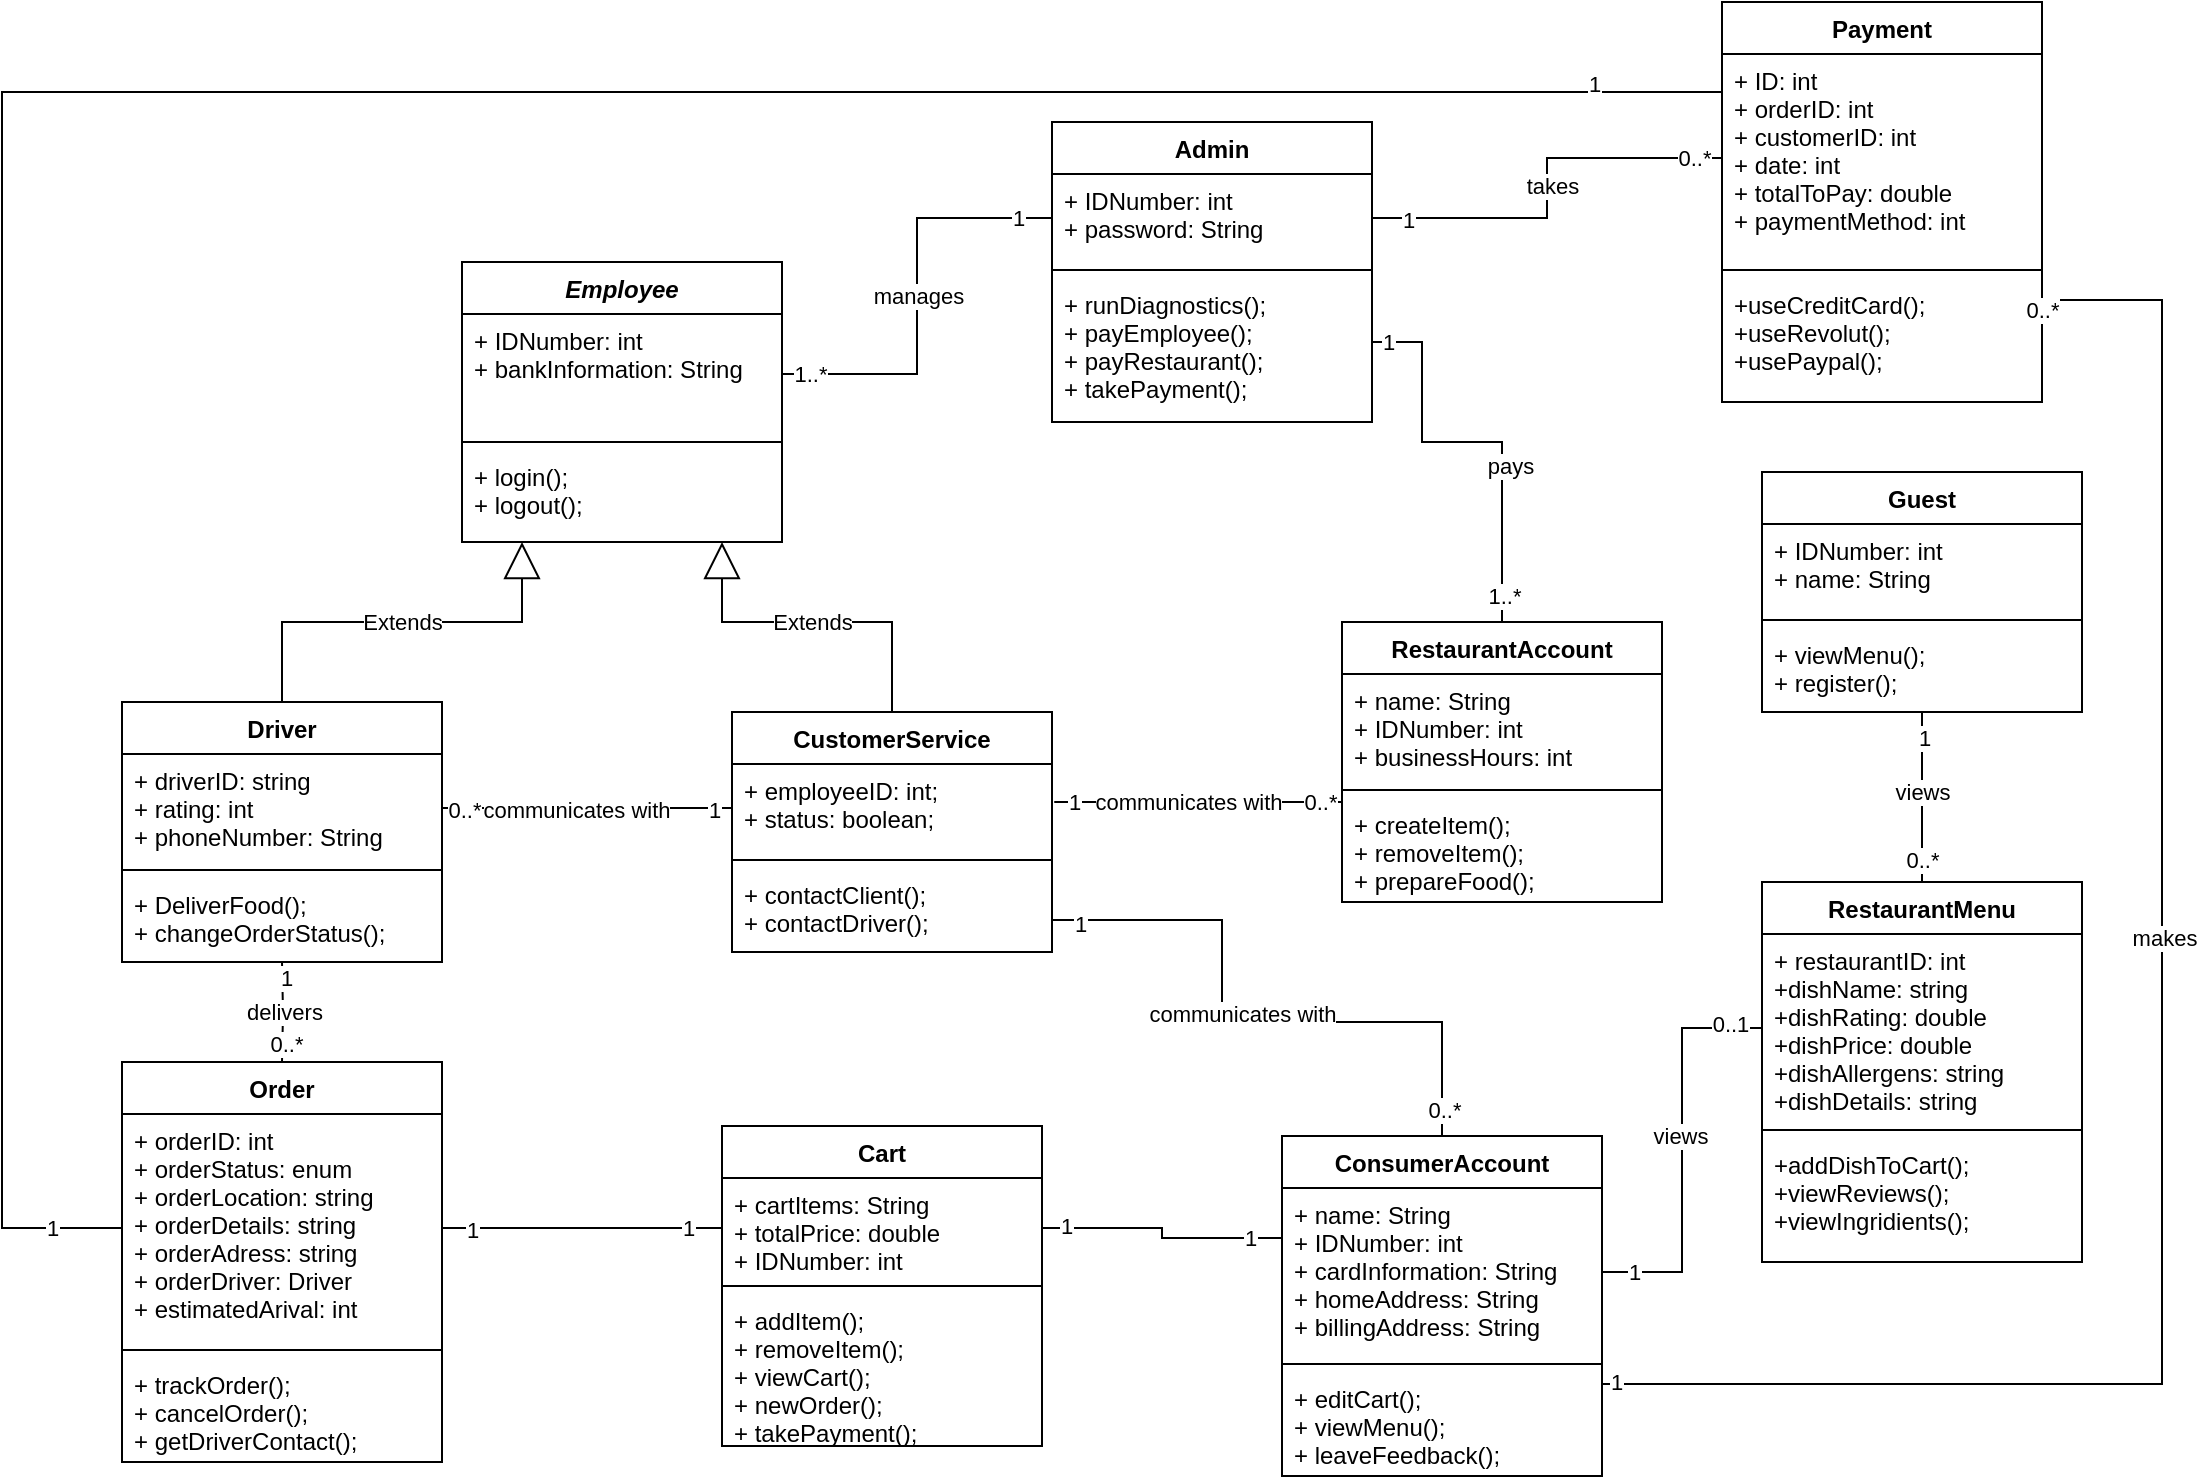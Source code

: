 <mxfile version="20.5.3" type="google"><diagram id="C5RBs43oDa-KdzZeNtuy" name="Page-1"><mxGraphModel grid="1" page="1" gridSize="10" guides="1" tooltips="1" connect="1" arrows="1" fold="1" pageScale="1" pageWidth="1169" pageHeight="827" math="0" shadow="0"><root><mxCell id="WIyWlLk6GJQsqaUBKTNV-0"/><mxCell id="WIyWlLk6GJQsqaUBKTNV-1" parent="WIyWlLk6GJQsqaUBKTNV-0"/><mxCell id="sEjoL5aRgryksudMsUuf-0" value="Cart" style="swimlane;fontStyle=1;align=center;verticalAlign=top;childLayout=stackLayout;horizontal=1;startSize=26;horizontalStack=0;resizeParent=1;resizeParentMax=0;resizeLast=0;collapsible=1;marginBottom=0;" vertex="1" parent="WIyWlLk6GJQsqaUBKTNV-1"><mxGeometry x="400" y="622" width="160" height="160" as="geometry"/></mxCell><mxCell id="sEjoL5aRgryksudMsUuf-1" value="+ cartItems: String&#10;+ totalPrice: double&#10;+ IDNumber: int" style="text;strokeColor=none;fillColor=none;align=left;verticalAlign=top;spacingLeft=4;spacingRight=4;overflow=hidden;rotatable=0;points=[[0,0.5],[1,0.5]];portConstraint=eastwest;" vertex="1" parent="sEjoL5aRgryksudMsUuf-0"><mxGeometry y="26" width="160" height="50" as="geometry"/></mxCell><mxCell id="sEjoL5aRgryksudMsUuf-2" value="" style="line;strokeWidth=1;fillColor=none;align=left;verticalAlign=middle;spacingTop=-1;spacingLeft=3;spacingRight=3;rotatable=0;labelPosition=right;points=[];portConstraint=eastwest;strokeColor=inherit;" vertex="1" parent="sEjoL5aRgryksudMsUuf-0"><mxGeometry y="76" width="160" height="8" as="geometry"/></mxCell><mxCell id="sEjoL5aRgryksudMsUuf-3" value="+ addItem();&#10;+ removeItem();&#10;+ viewCart();&#10;+ newOrder();&#10;+ takePayment();" style="text;strokeColor=none;fillColor=none;align=left;verticalAlign=top;spacingLeft=4;spacingRight=4;overflow=hidden;rotatable=0;points=[[0,0.5],[1,0.5]];portConstraint=eastwest;" vertex="1" parent="sEjoL5aRgryksudMsUuf-0"><mxGeometry y="84" width="160" height="76" as="geometry"/></mxCell><mxCell id="sEjoL5aRgryksudMsUuf-4" value="Guest" style="swimlane;fontStyle=1;align=center;verticalAlign=top;childLayout=stackLayout;horizontal=1;startSize=26;horizontalStack=0;resizeParent=1;resizeParentMax=0;resizeLast=0;collapsible=1;marginBottom=0;" vertex="1" parent="WIyWlLk6GJQsqaUBKTNV-1"><mxGeometry x="920" y="295" width="160" height="120" as="geometry"/></mxCell><mxCell id="sEjoL5aRgryksudMsUuf-5" value="+ IDNumber: int&#10;+ name: String&#10;" style="text;strokeColor=none;fillColor=none;align=left;verticalAlign=top;spacingLeft=4;spacingRight=4;overflow=hidden;rotatable=0;points=[[0,0.5],[1,0.5]];portConstraint=eastwest;" vertex="1" parent="sEjoL5aRgryksudMsUuf-4"><mxGeometry y="26" width="160" height="44" as="geometry"/></mxCell><mxCell id="sEjoL5aRgryksudMsUuf-6" value="" style="line;strokeWidth=1;fillColor=none;align=left;verticalAlign=middle;spacingTop=-1;spacingLeft=3;spacingRight=3;rotatable=0;labelPosition=right;points=[];portConstraint=eastwest;strokeColor=inherit;" vertex="1" parent="sEjoL5aRgryksudMsUuf-4"><mxGeometry y="70" width="160" height="8" as="geometry"/></mxCell><mxCell id="sEjoL5aRgryksudMsUuf-7" value="+ viewMenu();&#10;+ register();" style="text;strokeColor=none;fillColor=none;align=left;verticalAlign=top;spacingLeft=4;spacingRight=4;overflow=hidden;rotatable=0;points=[[0,0.5],[1,0.5]];portConstraint=eastwest;" vertex="1" parent="sEjoL5aRgryksudMsUuf-4"><mxGeometry y="78" width="160" height="42" as="geometry"/></mxCell><mxCell id="sEjoL5aRgryksudMsUuf-16" value="RestaurantAccount" style="swimlane;fontStyle=1;align=center;verticalAlign=top;childLayout=stackLayout;horizontal=1;startSize=26;horizontalStack=0;resizeParent=1;resizeParentMax=0;resizeLast=0;collapsible=1;marginBottom=0;" vertex="1" parent="WIyWlLk6GJQsqaUBKTNV-1"><mxGeometry x="710" y="370" width="160" height="140" as="geometry"/></mxCell><mxCell id="sEjoL5aRgryksudMsUuf-17" value="+ name: String&#10;+ IDNumber: int&#10;+ businessHours: int&#10;&#10;" style="text;strokeColor=none;fillColor=none;align=left;verticalAlign=top;spacingLeft=4;spacingRight=4;overflow=hidden;rotatable=0;points=[[0,0.5],[1,0.5]];portConstraint=eastwest;" vertex="1" parent="sEjoL5aRgryksudMsUuf-16"><mxGeometry y="26" width="160" height="54" as="geometry"/></mxCell><mxCell id="sEjoL5aRgryksudMsUuf-18" value="" style="line;strokeWidth=1;fillColor=none;align=left;verticalAlign=middle;spacingTop=-1;spacingLeft=3;spacingRight=3;rotatable=0;labelPosition=right;points=[];portConstraint=eastwest;strokeColor=inherit;" vertex="1" parent="sEjoL5aRgryksudMsUuf-16"><mxGeometry y="80" width="160" height="8" as="geometry"/></mxCell><mxCell id="sEjoL5aRgryksudMsUuf-19" value="+ createItem();&#10;+ removeItem();&#10;+ prepareFood();" style="text;strokeColor=none;fillColor=none;align=left;verticalAlign=top;spacingLeft=4;spacingRight=4;overflow=hidden;rotatable=0;points=[[0,0.5],[1,0.5]];portConstraint=eastwest;" vertex="1" parent="sEjoL5aRgryksudMsUuf-16"><mxGeometry y="88" width="160" height="52" as="geometry"/></mxCell><mxCell id="sEjoL5aRgryksudMsUuf-20" value="ConsumerAccount" style="swimlane;fontStyle=1;align=center;verticalAlign=top;childLayout=stackLayout;horizontal=1;startSize=26;horizontalStack=0;resizeParent=1;resizeParentMax=0;resizeLast=0;collapsible=1;marginBottom=0;" vertex="1" parent="WIyWlLk6GJQsqaUBKTNV-1"><mxGeometry x="680" y="627" width="160" height="170" as="geometry"/></mxCell><mxCell id="sEjoL5aRgryksudMsUuf-21" value="+ name: String&#10;+ IDNumber: int&#10;+ cardInformation: String&#10;+ homeAddress: String&#10;+ billingAddress: String&#10;&#10;- &#10;" style="text;strokeColor=none;fillColor=none;align=left;verticalAlign=top;spacingLeft=4;spacingRight=4;overflow=hidden;rotatable=0;points=[[0,0.5],[1,0.5]];portConstraint=eastwest;" vertex="1" parent="sEjoL5aRgryksudMsUuf-20"><mxGeometry y="26" width="160" height="84" as="geometry"/></mxCell><mxCell id="sEjoL5aRgryksudMsUuf-22" value="" style="line;strokeWidth=1;fillColor=none;align=left;verticalAlign=middle;spacingTop=-1;spacingLeft=3;spacingRight=3;rotatable=0;labelPosition=right;points=[];portConstraint=eastwest;strokeColor=inherit;" vertex="1" parent="sEjoL5aRgryksudMsUuf-20"><mxGeometry y="110" width="160" height="8" as="geometry"/></mxCell><mxCell id="sEjoL5aRgryksudMsUuf-23" value="+ editCart();&#10;+ viewMenu();&#10;+ leaveFeedback();" style="text;strokeColor=none;fillColor=none;align=left;verticalAlign=top;spacingLeft=4;spacingRight=4;overflow=hidden;rotatable=0;points=[[0,0.5],[1,0.5]];portConstraint=eastwest;" vertex="1" parent="sEjoL5aRgryksudMsUuf-20"><mxGeometry y="118" width="160" height="52" as="geometry"/></mxCell><mxCell id="sEjoL5aRgryksudMsUuf-24" value="CustomerService" style="swimlane;fontStyle=1;align=center;verticalAlign=top;childLayout=stackLayout;horizontal=1;startSize=26;horizontalStack=0;resizeParent=1;resizeParentMax=0;resizeLast=0;collapsible=1;marginBottom=0;" vertex="1" parent="WIyWlLk6GJQsqaUBKTNV-1"><mxGeometry x="405" y="415" width="160" height="120" as="geometry"/></mxCell><mxCell id="sEjoL5aRgryksudMsUuf-25" value="+ employeeID: int;&#10;+ status: boolean;" style="text;strokeColor=none;fillColor=none;align=left;verticalAlign=top;spacingLeft=4;spacingRight=4;overflow=hidden;rotatable=0;points=[[0,0.5],[1,0.5]];portConstraint=eastwest;" vertex="1" parent="sEjoL5aRgryksudMsUuf-24"><mxGeometry y="26" width="160" height="44" as="geometry"/></mxCell><mxCell id="sEjoL5aRgryksudMsUuf-26" value="" style="line;strokeWidth=1;fillColor=none;align=left;verticalAlign=middle;spacingTop=-1;spacingLeft=3;spacingRight=3;rotatable=0;labelPosition=right;points=[];portConstraint=eastwest;strokeColor=inherit;" vertex="1" parent="sEjoL5aRgryksudMsUuf-24"><mxGeometry y="70" width="160" height="8" as="geometry"/></mxCell><mxCell id="sEjoL5aRgryksudMsUuf-27" value="+ contactClient();&#10;+ contactDriver();" style="text;strokeColor=none;fillColor=none;align=left;verticalAlign=top;spacingLeft=4;spacingRight=4;overflow=hidden;rotatable=0;points=[[0,0.5],[1,0.5]];portConstraint=eastwest;" vertex="1" parent="sEjoL5aRgryksudMsUuf-24"><mxGeometry y="78" width="160" height="42" as="geometry"/></mxCell><mxCell id="sEjoL5aRgryksudMsUuf-28" value="Driver" style="swimlane;fontStyle=1;align=center;verticalAlign=top;childLayout=stackLayout;horizontal=1;startSize=26;horizontalStack=0;resizeParent=1;resizeParentMax=0;resizeLast=0;collapsible=1;marginBottom=0;" vertex="1" parent="WIyWlLk6GJQsqaUBKTNV-1"><mxGeometry x="100" y="410" width="160" height="130" as="geometry"/></mxCell><mxCell id="sEjoL5aRgryksudMsUuf-29" value="+ driverID: string&#10;+ rating: int&#10;+ phoneNumber: String" style="text;strokeColor=none;fillColor=none;align=left;verticalAlign=top;spacingLeft=4;spacingRight=4;overflow=hidden;rotatable=0;points=[[0,0.5],[1,0.5]];portConstraint=eastwest;" vertex="1" parent="sEjoL5aRgryksudMsUuf-28"><mxGeometry y="26" width="160" height="54" as="geometry"/></mxCell><mxCell id="sEjoL5aRgryksudMsUuf-30" value="" style="line;strokeWidth=1;fillColor=none;align=left;verticalAlign=middle;spacingTop=-1;spacingLeft=3;spacingRight=3;rotatable=0;labelPosition=right;points=[];portConstraint=eastwest;strokeColor=inherit;" vertex="1" parent="sEjoL5aRgryksudMsUuf-28"><mxGeometry y="80" width="160" height="8" as="geometry"/></mxCell><mxCell id="sEjoL5aRgryksudMsUuf-31" value="+ DeliverFood();&#10;+ changeOrderStatus();" style="text;strokeColor=none;fillColor=none;align=left;verticalAlign=top;spacingLeft=4;spacingRight=4;overflow=hidden;rotatable=0;points=[[0,0.5],[1,0.5]];portConstraint=eastwest;" vertex="1" parent="sEjoL5aRgryksudMsUuf-28"><mxGeometry y="88" width="160" height="42" as="geometry"/></mxCell><mxCell id="sEjoL5aRgryksudMsUuf-32" value="RestaurantMenu" style="swimlane;fontStyle=1;align=center;verticalAlign=top;childLayout=stackLayout;horizontal=1;startSize=26;horizontalStack=0;resizeParent=1;resizeParentMax=0;resizeLast=0;collapsible=1;marginBottom=0;" vertex="1" parent="WIyWlLk6GJQsqaUBKTNV-1"><mxGeometry x="920" y="500" width="160" height="190" as="geometry"/></mxCell><mxCell id="sEjoL5aRgryksudMsUuf-33" value="+ restaurantID: int&#10;+dishName: string&#10;+dishRating: double&#10;+dishPrice: double&#10;+dishAllergens: string&#10;+dishDetails: string" style="text;strokeColor=none;fillColor=none;align=left;verticalAlign=top;spacingLeft=4;spacingRight=4;overflow=hidden;rotatable=0;points=[[0,0.5],[1,0.5]];portConstraint=eastwest;" vertex="1" parent="sEjoL5aRgryksudMsUuf-32"><mxGeometry y="26" width="160" height="94" as="geometry"/></mxCell><mxCell id="sEjoL5aRgryksudMsUuf-34" value="" style="line;strokeWidth=1;fillColor=none;align=left;verticalAlign=middle;spacingTop=-1;spacingLeft=3;spacingRight=3;rotatable=0;labelPosition=right;points=[];portConstraint=eastwest;strokeColor=inherit;" vertex="1" parent="sEjoL5aRgryksudMsUuf-32"><mxGeometry y="120" width="160" height="8" as="geometry"/></mxCell><mxCell id="sEjoL5aRgryksudMsUuf-35" value="+addDishToCart();&#10;+viewReviews();&#10;+viewIngridients();" style="text;strokeColor=none;fillColor=none;align=left;verticalAlign=top;spacingLeft=4;spacingRight=4;overflow=hidden;rotatable=0;points=[[0,0.5],[1,0.5]];portConstraint=eastwest;" vertex="1" parent="sEjoL5aRgryksudMsUuf-32"><mxGeometry y="128" width="160" height="62" as="geometry"/></mxCell><mxCell id="sEjoL5aRgryksudMsUuf-36" value="Order" style="swimlane;fontStyle=1;align=center;verticalAlign=top;childLayout=stackLayout;horizontal=1;startSize=26;horizontalStack=0;resizeParent=1;resizeParentMax=0;resizeLast=0;collapsible=1;marginBottom=0;" vertex="1" parent="WIyWlLk6GJQsqaUBKTNV-1"><mxGeometry x="100" y="590" width="160" height="200" as="geometry"/></mxCell><mxCell id="sEjoL5aRgryksudMsUuf-37" value="+ orderID: int&#10;+ orderStatus: enum&#10;+ orderLocation: string&#10;+ orderDetails: string&#10;+ orderAdress: string&#10;+ orderDriver: Driver&#10;+ estimatedArival: int" style="text;strokeColor=none;fillColor=none;align=left;verticalAlign=top;spacingLeft=4;spacingRight=4;overflow=hidden;rotatable=0;points=[[0,0.5],[1,0.5]];portConstraint=eastwest;" vertex="1" parent="sEjoL5aRgryksudMsUuf-36"><mxGeometry y="26" width="160" height="114" as="geometry"/></mxCell><mxCell id="sEjoL5aRgryksudMsUuf-38" value="" style="line;strokeWidth=1;fillColor=none;align=left;verticalAlign=middle;spacingTop=-1;spacingLeft=3;spacingRight=3;rotatable=0;labelPosition=right;points=[];portConstraint=eastwest;strokeColor=inherit;" vertex="1" parent="sEjoL5aRgryksudMsUuf-36"><mxGeometry y="140" width="160" height="8" as="geometry"/></mxCell><mxCell id="sEjoL5aRgryksudMsUuf-39" value="+ trackOrder();&#10;+ cancelOrder();&#10;+ getDriverContact();" style="text;strokeColor=none;fillColor=none;align=left;verticalAlign=top;spacingLeft=4;spacingRight=4;overflow=hidden;rotatable=0;points=[[0,0.5],[1,0.5]];portConstraint=eastwest;" vertex="1" parent="sEjoL5aRgryksudMsUuf-36"><mxGeometry y="148" width="160" height="52" as="geometry"/></mxCell><mxCell id="sEjoL5aRgryksudMsUuf-40" value="Employee" style="swimlane;fontStyle=3;align=center;verticalAlign=top;childLayout=stackLayout;horizontal=1;startSize=26;horizontalStack=0;resizeParent=1;resizeParentMax=0;resizeLast=0;collapsible=1;marginBottom=0;" vertex="1" parent="WIyWlLk6GJQsqaUBKTNV-1"><mxGeometry x="270" y="190" width="160" height="140" as="geometry"/></mxCell><mxCell id="sEjoL5aRgryksudMsUuf-41" value="+ IDNumber: int&#10;+ bankInformation: String&#10;" style="text;strokeColor=none;fillColor=none;align=left;verticalAlign=top;spacingLeft=4;spacingRight=4;overflow=hidden;rotatable=0;points=[[0,0.5],[1,0.5]];portConstraint=eastwest;" vertex="1" parent="sEjoL5aRgryksudMsUuf-40"><mxGeometry y="26" width="160" height="60" as="geometry"/></mxCell><mxCell id="sEjoL5aRgryksudMsUuf-42" value="" style="line;strokeWidth=1;fillColor=none;align=left;verticalAlign=middle;spacingTop=-1;spacingLeft=3;spacingRight=3;rotatable=0;labelPosition=right;points=[];portConstraint=eastwest;strokeColor=inherit;" vertex="1" parent="sEjoL5aRgryksudMsUuf-40"><mxGeometry y="86" width="160" height="8" as="geometry"/></mxCell><mxCell id="sEjoL5aRgryksudMsUuf-43" value="+ login();&#10;+ logout();" style="text;strokeColor=none;fillColor=none;align=left;verticalAlign=top;spacingLeft=4;spacingRight=4;overflow=hidden;rotatable=0;points=[[0,0.5],[1,0.5]];portConstraint=eastwest;" vertex="1" parent="sEjoL5aRgryksudMsUuf-40"><mxGeometry y="94" width="160" height="46" as="geometry"/></mxCell><mxCell id="sEjoL5aRgryksudMsUuf-48" value="Admin" style="swimlane;fontStyle=1;align=center;verticalAlign=top;childLayout=stackLayout;horizontal=1;startSize=26;horizontalStack=0;resizeParent=1;resizeParentMax=0;resizeLast=0;collapsible=1;marginBottom=0;" vertex="1" parent="WIyWlLk6GJQsqaUBKTNV-1"><mxGeometry x="565" y="120" width="160" height="150" as="geometry"/></mxCell><mxCell id="sEjoL5aRgryksudMsUuf-49" value="+ IDNumber: int&#10;+ password: String" style="text;strokeColor=none;fillColor=none;align=left;verticalAlign=top;spacingLeft=4;spacingRight=4;overflow=hidden;rotatable=0;points=[[0,0.5],[1,0.5]];portConstraint=eastwest;" vertex="1" parent="sEjoL5aRgryksudMsUuf-48"><mxGeometry y="26" width="160" height="44" as="geometry"/></mxCell><mxCell id="sEjoL5aRgryksudMsUuf-50" value="" style="line;strokeWidth=1;fillColor=none;align=left;verticalAlign=middle;spacingTop=-1;spacingLeft=3;spacingRight=3;rotatable=0;labelPosition=right;points=[];portConstraint=eastwest;strokeColor=inherit;" vertex="1" parent="sEjoL5aRgryksudMsUuf-48"><mxGeometry y="70" width="160" height="8" as="geometry"/></mxCell><mxCell id="sEjoL5aRgryksudMsUuf-51" value="+ runDiagnostics();&#10;+ payEmployee();&#10;+ payRestaurant();&#10;+ takePayment();" style="text;strokeColor=none;fillColor=none;align=left;verticalAlign=top;spacingLeft=4;spacingRight=4;overflow=hidden;rotatable=0;points=[[0,0.5],[1,0.5]];portConstraint=eastwest;" vertex="1" parent="sEjoL5aRgryksudMsUuf-48"><mxGeometry y="78" width="160" height="72" as="geometry"/></mxCell><mxCell id="sEjoL5aRgryksudMsUuf-56" value="Payment" style="swimlane;fontStyle=1;align=center;verticalAlign=top;childLayout=stackLayout;horizontal=1;startSize=26;horizontalStack=0;resizeParent=1;resizeParentMax=0;resizeLast=0;collapsible=1;marginBottom=0;" vertex="1" parent="WIyWlLk6GJQsqaUBKTNV-1"><mxGeometry x="900" y="60" width="160" height="200" as="geometry"/></mxCell><mxCell id="sEjoL5aRgryksudMsUuf-57" value="+ ID: int&#10;+ orderID: int&#10;+ customerID: int&#10;+ date: int&#10;+ totalToPay: double&#10;+ paymentMethod: int" style="text;strokeColor=none;fillColor=none;align=left;verticalAlign=top;spacingLeft=4;spacingRight=4;overflow=hidden;rotatable=0;points=[[0,0.5],[1,0.5]];portConstraint=eastwest;" vertex="1" parent="sEjoL5aRgryksudMsUuf-56"><mxGeometry y="26" width="160" height="104" as="geometry"/></mxCell><mxCell id="sEjoL5aRgryksudMsUuf-58" value="" style="line;strokeWidth=1;fillColor=none;align=left;verticalAlign=middle;spacingTop=-1;spacingLeft=3;spacingRight=3;rotatable=0;labelPosition=right;points=[];portConstraint=eastwest;strokeColor=inherit;" vertex="1" parent="sEjoL5aRgryksudMsUuf-56"><mxGeometry y="130" width="160" height="8" as="geometry"/></mxCell><mxCell id="sEjoL5aRgryksudMsUuf-59" value="+useCreditCard();&#10;+useRevolut();&#10;+usePaypal();" style="text;strokeColor=none;fillColor=none;align=left;verticalAlign=top;spacingLeft=4;spacingRight=4;overflow=hidden;rotatable=0;points=[[0,0.5],[1,0.5]];portConstraint=eastwest;" vertex="1" parent="sEjoL5aRgryksudMsUuf-56"><mxGeometry y="138" width="160" height="62" as="geometry"/></mxCell><mxCell id="sEjoL5aRgryksudMsUuf-62" value="Extends" style="endArrow=block;endSize=16;endFill=0;html=1;rounded=0;exitX=0.5;exitY=0;exitDx=0;exitDy=0;" edge="1" parent="WIyWlLk6GJQsqaUBKTNV-1" source="sEjoL5aRgryksudMsUuf-28"><mxGeometry width="160" relative="1" as="geometry"><mxPoint x="120" y="370" as="sourcePoint"/><mxPoint x="300" y="330" as="targetPoint"/><Array as="points"><mxPoint x="180" y="370"/><mxPoint x="300" y="370"/></Array></mxGeometry></mxCell><mxCell id="sEjoL5aRgryksudMsUuf-64" value="Extends" style="endArrow=block;endSize=16;endFill=0;html=1;rounded=0;exitX=0.5;exitY=0;exitDx=0;exitDy=0;" edge="1" parent="WIyWlLk6GJQsqaUBKTNV-1" source="sEjoL5aRgryksudMsUuf-24"><mxGeometry width="160" relative="1" as="geometry"><mxPoint x="480" y="410" as="sourcePoint"/><mxPoint x="400" y="330" as="targetPoint"/><Array as="points"><mxPoint x="485" y="370"/><mxPoint x="400" y="370"/></Array></mxGeometry></mxCell><mxCell id="sEjoL5aRgryksudMsUuf-68" value="" style="endArrow=none;html=1;edgeStyle=orthogonalEdgeStyle;rounded=0;entryX=0.5;entryY=0;entryDx=0;entryDy=0;" edge="1" parent="WIyWlLk6GJQsqaUBKTNV-1" target="sEjoL5aRgryksudMsUuf-36"><mxGeometry relative="1" as="geometry"><mxPoint x="180" y="540" as="sourcePoint"/><mxPoint x="450" y="474.76" as="targetPoint"/></mxGeometry></mxCell><mxCell id="sEjoL5aRgryksudMsUuf-74" value="delivers" style="edgeLabel;html=1;align=center;verticalAlign=middle;resizable=0;points=[];" connectable="0" vertex="1" parent="sEjoL5aRgryksudMsUuf-68"><mxGeometry x="-0.006" relative="1" as="geometry"><mxPoint as="offset"/></mxGeometry></mxCell><mxCell id="sEjoL5aRgryksudMsUuf-153" value="1" style="edgeLabel;html=1;align=center;verticalAlign=middle;resizable=0;points=[];" connectable="0" vertex="1" parent="sEjoL5aRgryksudMsUuf-68"><mxGeometry x="-0.709" y="2" relative="1" as="geometry"><mxPoint as="offset"/></mxGeometry></mxCell><mxCell id="sEjoL5aRgryksudMsUuf-154" value="0..*" style="edgeLabel;html=1;align=center;verticalAlign=middle;resizable=0;points=[];" connectable="0" vertex="1" parent="sEjoL5aRgryksudMsUuf-68"><mxGeometry x="0.625" y="2" relative="1" as="geometry"><mxPoint as="offset"/></mxGeometry></mxCell><mxCell id="sEjoL5aRgryksudMsUuf-78" value="" style="endArrow=none;html=1;edgeStyle=orthogonalEdgeStyle;rounded=0;entryX=0;entryY=0.5;entryDx=0;entryDy=0;exitX=1;exitY=0.5;exitDx=0;exitDy=0;" edge="1" parent="WIyWlLk6GJQsqaUBKTNV-1" source="sEjoL5aRgryksudMsUuf-29" target="sEjoL5aRgryksudMsUuf-25"><mxGeometry relative="1" as="geometry"><mxPoint x="210" y="510" as="sourcePoint"/><mxPoint x="370" y="510" as="targetPoint"/></mxGeometry></mxCell><mxCell id="sEjoL5aRgryksudMsUuf-81" value="communicates with" style="edgeLabel;html=1;align=center;verticalAlign=middle;resizable=0;points=[];" connectable="0" vertex="1" parent="sEjoL5aRgryksudMsUuf-78"><mxGeometry x="-0.083" relative="1" as="geometry"><mxPoint y="1" as="offset"/></mxGeometry></mxCell><mxCell id="sEjoL5aRgryksudMsUuf-155" value="1" style="edgeLabel;html=1;align=center;verticalAlign=middle;resizable=0;points=[];" connectable="0" vertex="1" parent="sEjoL5aRgryksudMsUuf-78"><mxGeometry x="0.875" y="-1" relative="1" as="geometry"><mxPoint as="offset"/></mxGeometry></mxCell><mxCell id="sEjoL5aRgryksudMsUuf-156" value="0..*" style="edgeLabel;html=1;align=center;verticalAlign=middle;resizable=0;points=[];" connectable="0" vertex="1" parent="sEjoL5aRgryksudMsUuf-78"><mxGeometry x="-0.849" y="-2" relative="1" as="geometry"><mxPoint y="-1" as="offset"/></mxGeometry></mxCell><mxCell id="sEjoL5aRgryksudMsUuf-96" value="" style="endArrow=none;html=1;edgeStyle=orthogonalEdgeStyle;rounded=0;exitX=1.007;exitY=0.432;exitDx=0;exitDy=0;exitPerimeter=0;" edge="1" parent="WIyWlLk6GJQsqaUBKTNV-1" source="sEjoL5aRgryksudMsUuf-25"><mxGeometry relative="1" as="geometry"><mxPoint x="570" y="460" as="sourcePoint"/><mxPoint x="710" y="460" as="targetPoint"/></mxGeometry></mxCell><mxCell id="sEjoL5aRgryksudMsUuf-100" value="communicates with" style="edgeLabel;html=1;align=center;verticalAlign=middle;resizable=0;points=[];" connectable="0" vertex="1" parent="sEjoL5aRgryksudMsUuf-96"><mxGeometry x="-0.073" relative="1" as="geometry"><mxPoint as="offset"/></mxGeometry></mxCell><mxCell id="sEjoL5aRgryksudMsUuf-146" value="1" style="edgeLabel;html=1;align=center;verticalAlign=middle;resizable=0;points=[];" connectable="0" vertex="1" parent="sEjoL5aRgryksudMsUuf-96"><mxGeometry x="-0.861" relative="1" as="geometry"><mxPoint as="offset"/></mxGeometry></mxCell><mxCell id="sEjoL5aRgryksudMsUuf-147" value="0..*" style="edgeLabel;html=1;align=center;verticalAlign=middle;resizable=0;points=[];" connectable="0" vertex="1" parent="sEjoL5aRgryksudMsUuf-96"><mxGeometry x="0.839" relative="1" as="geometry"><mxPoint as="offset"/></mxGeometry></mxCell><mxCell id="sEjoL5aRgryksudMsUuf-102" value="" style="endArrow=none;html=1;edgeStyle=orthogonalEdgeStyle;rounded=0;exitX=0.5;exitY=0;exitDx=0;exitDy=0;entryX=1;entryY=0.5;entryDx=0;entryDy=0;" edge="1" parent="WIyWlLk6GJQsqaUBKTNV-1" source="sEjoL5aRgryksudMsUuf-20" target="sEjoL5aRgryksudMsUuf-27"><mxGeometry relative="1" as="geometry"><mxPoint x="280" y="500" as="sourcePoint"/><mxPoint x="440" y="500" as="targetPoint"/><Array as="points"><mxPoint x="760" y="570"/><mxPoint x="650" y="570"/><mxPoint x="650" y="519"/></Array></mxGeometry></mxCell><mxCell id="sEjoL5aRgryksudMsUuf-105" value="communicates with" style="edgeLabel;html=1;align=center;verticalAlign=middle;resizable=0;points=[];" connectable="0" vertex="1" parent="sEjoL5aRgryksudMsUuf-102"><mxGeometry x="0.018" y="-4" relative="1" as="geometry"><mxPoint as="offset"/></mxGeometry></mxCell><mxCell id="sEjoL5aRgryksudMsUuf-144" value="0..*" style="edgeLabel;html=1;align=center;verticalAlign=middle;resizable=0;points=[];" connectable="0" vertex="1" parent="sEjoL5aRgryksudMsUuf-102"><mxGeometry x="-0.918" y="-1" relative="1" as="geometry"><mxPoint y="-1" as="offset"/></mxGeometry></mxCell><mxCell id="sEjoL5aRgryksudMsUuf-145" value="1" style="edgeLabel;html=1;align=center;verticalAlign=middle;resizable=0;points=[];" connectable="0" vertex="1" parent="sEjoL5aRgryksudMsUuf-102"><mxGeometry x="0.881" y="2" relative="1" as="geometry"><mxPoint as="offset"/></mxGeometry></mxCell><mxCell id="sEjoL5aRgryksudMsUuf-110" value="" style="endArrow=none;html=1;edgeStyle=orthogonalEdgeStyle;rounded=0;entryX=0.5;entryY=0;entryDx=0;entryDy=0;exitX=0.5;exitY=1;exitDx=0;exitDy=0;" edge="1" parent="WIyWlLk6GJQsqaUBKTNV-1" source="sEjoL5aRgryksudMsUuf-4" target="sEjoL5aRgryksudMsUuf-32"><mxGeometry relative="1" as="geometry"><mxPoint x="1000" y="420" as="sourcePoint"/><mxPoint x="770" y="470" as="targetPoint"/><Array as="points"/></mxGeometry></mxCell><mxCell id="sEjoL5aRgryksudMsUuf-114" value="views" style="edgeLabel;html=1;align=center;verticalAlign=middle;resizable=0;points=[];" connectable="0" vertex="1" parent="sEjoL5aRgryksudMsUuf-110"><mxGeometry x="-0.063" relative="1" as="geometry"><mxPoint as="offset"/></mxGeometry></mxCell><mxCell id="sEjoL5aRgryksudMsUuf-135" value="1" style="edgeLabel;html=1;align=center;verticalAlign=middle;resizable=0;points=[];" connectable="0" vertex="1" parent="sEjoL5aRgryksudMsUuf-110"><mxGeometry x="-0.696" y="1" relative="1" as="geometry"><mxPoint as="offset"/></mxGeometry></mxCell><mxCell id="sEjoL5aRgryksudMsUuf-136" value="0..*" style="edgeLabel;html=1;align=center;verticalAlign=middle;resizable=0;points=[];" connectable="0" vertex="1" parent="sEjoL5aRgryksudMsUuf-110"><mxGeometry x="0.736" relative="1" as="geometry"><mxPoint as="offset"/></mxGeometry></mxCell><mxCell id="sEjoL5aRgryksudMsUuf-115" value="" style="endArrow=none;html=1;edgeStyle=orthogonalEdgeStyle;rounded=0;entryX=0;entryY=0.5;entryDx=0;entryDy=0;exitX=1;exitY=0.5;exitDx=0;exitDy=0;" edge="1" parent="WIyWlLk6GJQsqaUBKTNV-1" source="sEjoL5aRgryksudMsUuf-21" target="sEjoL5aRgryksudMsUuf-33"><mxGeometry relative="1" as="geometry"><mxPoint x="760" y="540" as="sourcePoint"/><mxPoint x="920" y="540" as="targetPoint"/></mxGeometry></mxCell><mxCell id="sEjoL5aRgryksudMsUuf-118" value="views" style="edgeLabel;html=1;align=center;verticalAlign=middle;resizable=0;points=[];" connectable="0" vertex="1" parent="sEjoL5aRgryksudMsUuf-115"><mxGeometry x="0.068" y="1" relative="1" as="geometry"><mxPoint as="offset"/></mxGeometry></mxCell><mxCell id="sEjoL5aRgryksudMsUuf-142" value="0..1" style="edgeLabel;html=1;align=center;verticalAlign=middle;resizable=0;points=[];" connectable="0" vertex="1" parent="sEjoL5aRgryksudMsUuf-115"><mxGeometry x="0.834" y="2" relative="1" as="geometry"><mxPoint x="1" as="offset"/></mxGeometry></mxCell><mxCell id="sEjoL5aRgryksudMsUuf-143" value="1" style="edgeLabel;html=1;align=center;verticalAlign=middle;resizable=0;points=[];" connectable="0" vertex="1" parent="sEjoL5aRgryksudMsUuf-115"><mxGeometry x="-0.841" relative="1" as="geometry"><mxPoint as="offset"/></mxGeometry></mxCell><mxCell id="sEjoL5aRgryksudMsUuf-119" value="" style="endArrow=none;html=1;edgeStyle=orthogonalEdgeStyle;rounded=0;entryX=0;entryY=0.5;entryDx=0;entryDy=0;exitX=1;exitY=0.5;exitDx=0;exitDy=0;" edge="1" parent="WIyWlLk6GJQsqaUBKTNV-1" source="sEjoL5aRgryksudMsUuf-41" target="sEjoL5aRgryksudMsUuf-49"><mxGeometry relative="1" as="geometry"><mxPoint x="530" y="370" as="sourcePoint"/><mxPoint x="690" y="370" as="targetPoint"/></mxGeometry></mxCell><mxCell id="sEjoL5aRgryksudMsUuf-122" value="manages" style="edgeLabel;html=1;align=center;verticalAlign=middle;resizable=0;points=[];" connectable="0" vertex="1" parent="sEjoL5aRgryksudMsUuf-119"><mxGeometry x="0.001" relative="1" as="geometry"><mxPoint as="offset"/></mxGeometry></mxCell><mxCell id="sEjoL5aRgryksudMsUuf-131" value="1" style="edgeLabel;html=1;align=center;verticalAlign=middle;resizable=0;points=[];" connectable="0" vertex="1" parent="sEjoL5aRgryksudMsUuf-119"><mxGeometry x="0.839" relative="1" as="geometry"><mxPoint as="offset"/></mxGeometry></mxCell><mxCell id="sEjoL5aRgryksudMsUuf-132" value="1..*" style="edgeLabel;html=1;align=center;verticalAlign=middle;resizable=0;points=[];" connectable="0" vertex="1" parent="sEjoL5aRgryksudMsUuf-119"><mxGeometry x="-0.875" relative="1" as="geometry"><mxPoint as="offset"/></mxGeometry></mxCell><mxCell id="sEjoL5aRgryksudMsUuf-123" value="" style="endArrow=none;html=1;edgeStyle=orthogonalEdgeStyle;rounded=0;exitX=1;exitY=0.5;exitDx=0;exitDy=0;entryX=0.5;entryY=0;entryDx=0;entryDy=0;" edge="1" parent="WIyWlLk6GJQsqaUBKTNV-1" source="sEjoL5aRgryksudMsUuf-51" target="sEjoL5aRgryksudMsUuf-16"><mxGeometry relative="1" as="geometry"><mxPoint x="540" y="230" as="sourcePoint"/><mxPoint x="800" y="270" as="targetPoint"/><Array as="points"><mxPoint x="725" y="230"/><mxPoint x="750" y="230"/><mxPoint x="750" y="280"/><mxPoint x="790" y="280"/></Array></mxGeometry></mxCell><mxCell id="sEjoL5aRgryksudMsUuf-126" value="pays" style="edgeLabel;html=1;align=center;verticalAlign=middle;resizable=0;points=[];" connectable="0" vertex="1" parent="sEjoL5aRgryksudMsUuf-123"><mxGeometry x="0.209" y="4" relative="1" as="geometry"><mxPoint y="4" as="offset"/></mxGeometry></mxCell><mxCell id="sEjoL5aRgryksudMsUuf-133" value="1" style="edgeLabel;html=1;align=center;verticalAlign=middle;resizable=0;points=[];" connectable="0" vertex="1" parent="sEjoL5aRgryksudMsUuf-123"><mxGeometry x="-0.89" relative="1" as="geometry"><mxPoint as="offset"/></mxGeometry></mxCell><mxCell id="sEjoL5aRgryksudMsUuf-134" value="1..*" style="edgeLabel;html=1;align=center;verticalAlign=middle;resizable=0;points=[];" connectable="0" vertex="1" parent="sEjoL5aRgryksudMsUuf-123"><mxGeometry x="0.874" y="1" relative="1" as="geometry"><mxPoint as="offset"/></mxGeometry></mxCell><mxCell id="sEjoL5aRgryksudMsUuf-137" value="" style="endArrow=none;html=1;edgeStyle=orthogonalEdgeStyle;rounded=0;exitX=1;exitY=0.5;exitDx=0;exitDy=0;entryX=0.001;entryY=0.298;entryDx=0;entryDy=0;entryPerimeter=0;" edge="1" parent="WIyWlLk6GJQsqaUBKTNV-1" source="sEjoL5aRgryksudMsUuf-1" target="sEjoL5aRgryksudMsUuf-21"><mxGeometry relative="1" as="geometry"><mxPoint x="570" y="660" as="sourcePoint"/><mxPoint x="730" y="660" as="targetPoint"/></mxGeometry></mxCell><mxCell id="sEjoL5aRgryksudMsUuf-140" value="1" style="edgeLabel;html=1;align=center;verticalAlign=middle;resizable=0;points=[];" connectable="0" vertex="1" parent="sEjoL5aRgryksudMsUuf-137"><mxGeometry x="0.743" relative="1" as="geometry"><mxPoint as="offset"/></mxGeometry></mxCell><mxCell id="sEjoL5aRgryksudMsUuf-141" value="1" style="edgeLabel;html=1;align=center;verticalAlign=middle;resizable=0;points=[];" connectable="0" vertex="1" parent="sEjoL5aRgryksudMsUuf-137"><mxGeometry x="-0.818" y="1" relative="1" as="geometry"><mxPoint as="offset"/></mxGeometry></mxCell><mxCell id="sEjoL5aRgryksudMsUuf-148" value="" style="endArrow=none;html=1;edgeStyle=orthogonalEdgeStyle;rounded=0;entryX=0;entryY=0.5;entryDx=0;entryDy=0;exitX=1;exitY=0.5;exitDx=0;exitDy=0;" edge="1" parent="WIyWlLk6GJQsqaUBKTNV-1" source="sEjoL5aRgryksudMsUuf-37" target="sEjoL5aRgryksudMsUuf-1"><mxGeometry relative="1" as="geometry"><mxPoint x="245" y="689.52" as="sourcePoint"/><mxPoint x="405" y="689.52" as="targetPoint"/></mxGeometry></mxCell><mxCell id="sEjoL5aRgryksudMsUuf-151" value="1" style="edgeLabel;html=1;align=center;verticalAlign=middle;resizable=0;points=[];" connectable="0" vertex="1" parent="sEjoL5aRgryksudMsUuf-148"><mxGeometry x="-0.79" y="-1" relative="1" as="geometry"><mxPoint as="offset"/></mxGeometry></mxCell><mxCell id="sEjoL5aRgryksudMsUuf-152" value="1" style="edgeLabel;html=1;align=center;verticalAlign=middle;resizable=0;points=[];" connectable="0" vertex="1" parent="sEjoL5aRgryksudMsUuf-148"><mxGeometry x="0.76" relative="1" as="geometry"><mxPoint as="offset"/></mxGeometry></mxCell><mxCell id="sEjoL5aRgryksudMsUuf-157" value="" style="endArrow=none;html=1;edgeStyle=orthogonalEdgeStyle;rounded=0;entryX=0;entryY=0.5;entryDx=0;entryDy=0;exitX=1;exitY=0.5;exitDx=0;exitDy=0;" edge="1" parent="WIyWlLk6GJQsqaUBKTNV-1" source="sEjoL5aRgryksudMsUuf-49" target="sEjoL5aRgryksudMsUuf-57"><mxGeometry relative="1" as="geometry"><mxPoint x="530" y="300" as="sourcePoint"/><mxPoint x="690" y="300" as="targetPoint"/></mxGeometry></mxCell><mxCell id="sEjoL5aRgryksudMsUuf-160" value="takes" style="edgeLabel;html=1;align=center;verticalAlign=middle;resizable=0;points=[];" connectable="0" vertex="1" parent="sEjoL5aRgryksudMsUuf-157"><mxGeometry x="0.002" y="-2" relative="1" as="geometry"><mxPoint y="-1" as="offset"/></mxGeometry></mxCell><mxCell id="sEjoL5aRgryksudMsUuf-161" value="1" style="edgeLabel;html=1;align=center;verticalAlign=middle;resizable=0;points=[];" connectable="0" vertex="1" parent="sEjoL5aRgryksudMsUuf-157"><mxGeometry x="-0.828" y="-1" relative="1" as="geometry"><mxPoint as="offset"/></mxGeometry></mxCell><mxCell id="sEjoL5aRgryksudMsUuf-162" value="0..*" style="edgeLabel;html=1;align=center;verticalAlign=middle;resizable=0;points=[];" connectable="0" vertex="1" parent="sEjoL5aRgryksudMsUuf-157"><mxGeometry x="0.858" relative="1" as="geometry"><mxPoint as="offset"/></mxGeometry></mxCell><mxCell id="sEjoL5aRgryksudMsUuf-163" value="" style="endArrow=none;html=1;edgeStyle=orthogonalEdgeStyle;rounded=0;exitX=1;exitY=0.5;exitDx=0;exitDy=0;entryX=1;entryY=0.5;entryDx=0;entryDy=0;" edge="1" parent="WIyWlLk6GJQsqaUBKTNV-1" source="sEjoL5aRgryksudMsUuf-23" target="sEjoL5aRgryksudMsUuf-59"><mxGeometry relative="1" as="geometry"><mxPoint x="580" y="1050" as="sourcePoint"/><mxPoint x="740" y="1050" as="targetPoint"/><Array as="points"><mxPoint x="1120" y="751"/><mxPoint x="1120" y="209"/></Array></mxGeometry></mxCell><mxCell id="sEjoL5aRgryksudMsUuf-166" value="0..*" style="edgeLabel;html=1;align=center;verticalAlign=middle;resizable=0;points=[];" connectable="0" vertex="1" parent="sEjoL5aRgryksudMsUuf-163"><mxGeometry x="0.966" relative="1" as="geometry"><mxPoint as="offset"/></mxGeometry></mxCell><mxCell id="sEjoL5aRgryksudMsUuf-167" value="1" style="edgeLabel;html=1;align=center;verticalAlign=middle;resizable=0;points=[];" connectable="0" vertex="1" parent="sEjoL5aRgryksudMsUuf-163"><mxGeometry x="-0.941" y="1" relative="1" as="geometry"><mxPoint as="offset"/></mxGeometry></mxCell><mxCell id="sEjoL5aRgryksudMsUuf-168" value="makes" style="edgeLabel;html=1;align=center;verticalAlign=middle;resizable=0;points=[];" connectable="0" vertex="1" parent="sEjoL5aRgryksudMsUuf-163"><mxGeometry x="0.132" y="-1" relative="1" as="geometry"><mxPoint y="-1" as="offset"/></mxGeometry></mxCell><mxCell id="uSShWNLc346vIbrVHfbY-0" value="" style="endArrow=none;html=1;rounded=0;entryX=-0.002;entryY=0.183;entryDx=0;entryDy=0;entryPerimeter=0;exitX=0;exitY=0.5;exitDx=0;exitDy=0;" edge="1" parent="WIyWlLk6GJQsqaUBKTNV-1" source="sEjoL5aRgryksudMsUuf-37" target="sEjoL5aRgryksudMsUuf-57"><mxGeometry width="50" height="50" relative="1" as="geometry"><mxPoint x="460" y="430" as="sourcePoint"/><mxPoint x="510" y="380" as="targetPoint"/><Array as="points"><mxPoint x="40" y="673"/><mxPoint x="40" y="105"/></Array></mxGeometry></mxCell><mxCell id="uSShWNLc346vIbrVHfbY-1" value="1" style="edgeLabel;html=1;align=center;verticalAlign=middle;resizable=0;points=[];" connectable="0" vertex="1" parent="uSShWNLc346vIbrVHfbY-0"><mxGeometry x="-0.953" relative="1" as="geometry"><mxPoint as="offset"/></mxGeometry></mxCell><mxCell id="uSShWNLc346vIbrVHfbY-2" value="1" style="edgeLabel;html=1;align=center;verticalAlign=middle;resizable=0;points=[];" connectable="0" vertex="1" parent="uSShWNLc346vIbrVHfbY-0"><mxGeometry x="0.914" y="4" relative="1" as="geometry"><mxPoint as="offset"/></mxGeometry></mxCell></root></mxGraphModel></diagram></mxfile>